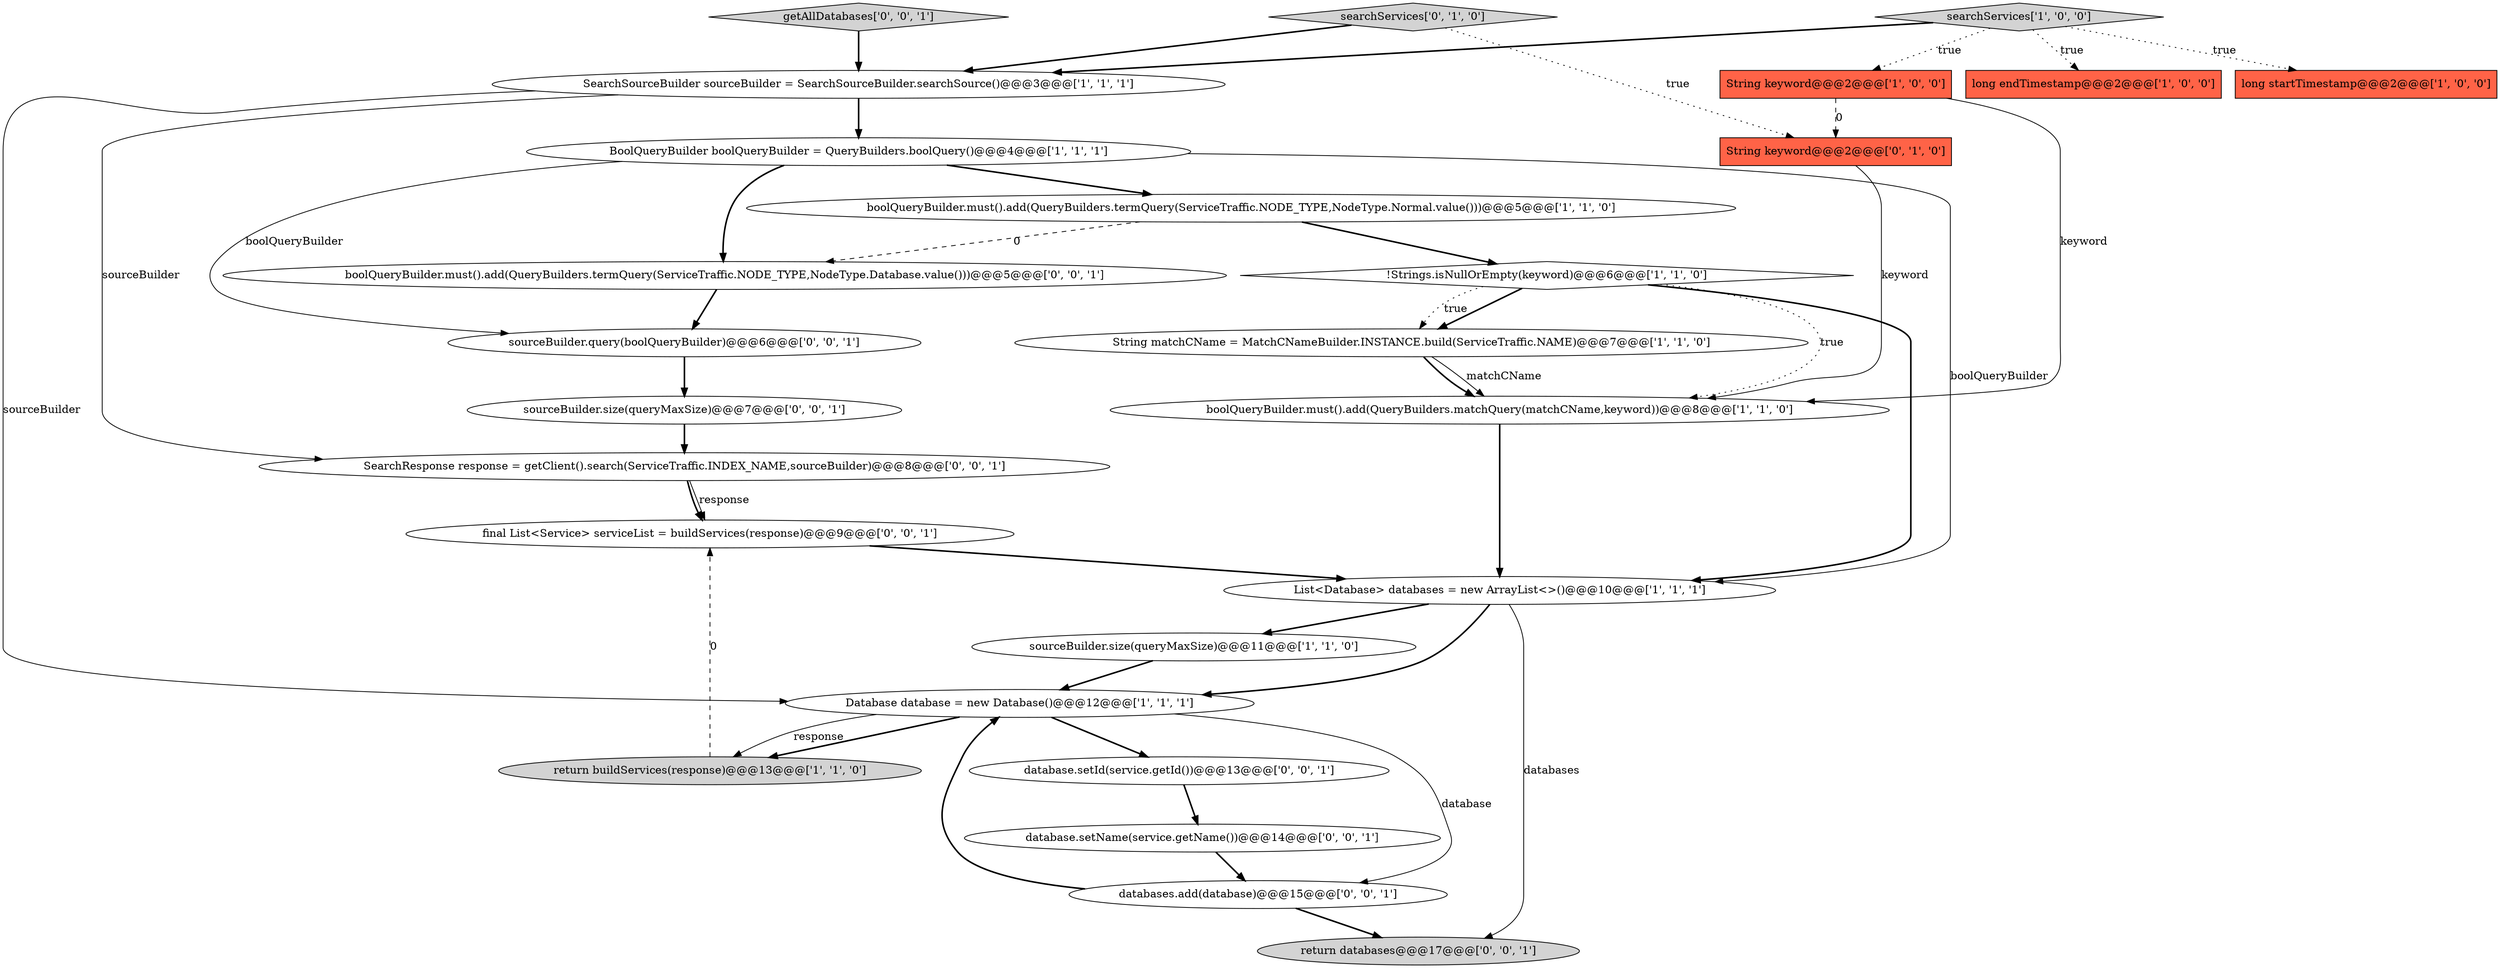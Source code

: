 digraph {
3 [style = filled, label = "SearchSourceBuilder sourceBuilder = SearchSourceBuilder.searchSource()@@@3@@@['1', '1', '1']", fillcolor = white, shape = ellipse image = "AAA0AAABBB1BBB"];
18 [style = filled, label = "return databases@@@17@@@['0', '0', '1']", fillcolor = lightgray, shape = ellipse image = "AAA0AAABBB3BBB"];
9 [style = filled, label = "boolQueryBuilder.must().add(QueryBuilders.matchQuery(matchCName,keyword))@@@8@@@['1', '1', '0']", fillcolor = white, shape = ellipse image = "AAA0AAABBB1BBB"];
17 [style = filled, label = "database.setName(service.getName())@@@14@@@['0', '0', '1']", fillcolor = white, shape = ellipse image = "AAA0AAABBB3BBB"];
10 [style = filled, label = "searchServices['1', '0', '0']", fillcolor = lightgray, shape = diamond image = "AAA0AAABBB1BBB"];
19 [style = filled, label = "sourceBuilder.size(queryMaxSize)@@@7@@@['0', '0', '1']", fillcolor = white, shape = ellipse image = "AAA0AAABBB3BBB"];
14 [style = filled, label = "searchServices['0', '1', '0']", fillcolor = lightgray, shape = diamond image = "AAA0AAABBB2BBB"];
12 [style = filled, label = "String keyword@@@2@@@['1', '0', '0']", fillcolor = tomato, shape = box image = "AAA1AAABBB1BBB"];
21 [style = filled, label = "getAllDatabases['0', '0', '1']", fillcolor = lightgray, shape = diamond image = "AAA0AAABBB3BBB"];
24 [style = filled, label = "sourceBuilder.query(boolQueryBuilder)@@@6@@@['0', '0', '1']", fillcolor = white, shape = ellipse image = "AAA0AAABBB3BBB"];
11 [style = filled, label = "sourceBuilder.size(queryMaxSize)@@@11@@@['1', '1', '0']", fillcolor = white, shape = ellipse image = "AAA0AAABBB1BBB"];
6 [style = filled, label = "return buildServices(response)@@@13@@@['1', '1', '0']", fillcolor = lightgray, shape = ellipse image = "AAA0AAABBB1BBB"];
0 [style = filled, label = "BoolQueryBuilder boolQueryBuilder = QueryBuilders.boolQuery()@@@4@@@['1', '1', '1']", fillcolor = white, shape = ellipse image = "AAA0AAABBB1BBB"];
4 [style = filled, label = "List<Database> databases = new ArrayList<>()@@@10@@@['1', '1', '1']", fillcolor = white, shape = ellipse image = "AAA0AAABBB1BBB"];
1 [style = filled, label = "!Strings.isNullOrEmpty(keyword)@@@6@@@['1', '1', '0']", fillcolor = white, shape = diamond image = "AAA0AAABBB1BBB"];
20 [style = filled, label = "boolQueryBuilder.must().add(QueryBuilders.termQuery(ServiceTraffic.NODE_TYPE,NodeType.Database.value()))@@@5@@@['0', '0', '1']", fillcolor = white, shape = ellipse image = "AAA0AAABBB3BBB"];
2 [style = filled, label = "long endTimestamp@@@2@@@['1', '0', '0']", fillcolor = tomato, shape = box image = "AAA0AAABBB1BBB"];
22 [style = filled, label = "SearchResponse response = getClient().search(ServiceTraffic.INDEX_NAME,sourceBuilder)@@@8@@@['0', '0', '1']", fillcolor = white, shape = ellipse image = "AAA0AAABBB3BBB"];
13 [style = filled, label = "boolQueryBuilder.must().add(QueryBuilders.termQuery(ServiceTraffic.NODE_TYPE,NodeType.Normal.value()))@@@5@@@['1', '1', '0']", fillcolor = white, shape = ellipse image = "AAA0AAABBB1BBB"];
16 [style = filled, label = "database.setId(service.getId())@@@13@@@['0', '0', '1']", fillcolor = white, shape = ellipse image = "AAA0AAABBB3BBB"];
23 [style = filled, label = "final List<Service> serviceList = buildServices(response)@@@9@@@['0', '0', '1']", fillcolor = white, shape = ellipse image = "AAA0AAABBB3BBB"];
7 [style = filled, label = "long startTimestamp@@@2@@@['1', '0', '0']", fillcolor = tomato, shape = box image = "AAA0AAABBB1BBB"];
15 [style = filled, label = "String keyword@@@2@@@['0', '1', '0']", fillcolor = tomato, shape = box image = "AAA1AAABBB2BBB"];
25 [style = filled, label = "databases.add(database)@@@15@@@['0', '0', '1']", fillcolor = white, shape = ellipse image = "AAA0AAABBB3BBB"];
5 [style = filled, label = "String matchCName = MatchCNameBuilder.INSTANCE.build(ServiceTraffic.NAME)@@@7@@@['1', '1', '0']", fillcolor = white, shape = ellipse image = "AAA0AAABBB1BBB"];
8 [style = filled, label = "Database database = new Database()@@@12@@@['1', '1', '1']", fillcolor = white, shape = ellipse image = "AAA0AAABBB1BBB"];
1->5 [style = bold, label=""];
14->3 [style = bold, label=""];
8->25 [style = solid, label="database"];
8->16 [style = bold, label=""];
17->25 [style = bold, label=""];
1->4 [style = bold, label=""];
10->12 [style = dotted, label="true"];
24->19 [style = bold, label=""];
0->13 [style = bold, label=""];
5->9 [style = bold, label=""];
12->9 [style = solid, label="keyword"];
13->20 [style = dashed, label="0"];
9->4 [style = bold, label=""];
3->22 [style = solid, label="sourceBuilder"];
25->18 [style = bold, label=""];
4->18 [style = solid, label="databases"];
23->4 [style = bold, label=""];
10->3 [style = bold, label=""];
8->6 [style = bold, label=""];
3->8 [style = solid, label="sourceBuilder"];
16->17 [style = bold, label=""];
22->23 [style = bold, label=""];
13->1 [style = bold, label=""];
3->0 [style = bold, label=""];
14->15 [style = dotted, label="true"];
5->9 [style = solid, label="matchCName"];
0->4 [style = solid, label="boolQueryBuilder"];
10->2 [style = dotted, label="true"];
1->9 [style = dotted, label="true"];
12->15 [style = dashed, label="0"];
11->8 [style = bold, label=""];
4->8 [style = bold, label=""];
0->24 [style = solid, label="boolQueryBuilder"];
0->20 [style = bold, label=""];
25->8 [style = bold, label=""];
10->7 [style = dotted, label="true"];
22->23 [style = solid, label="response"];
8->6 [style = solid, label="response"];
15->9 [style = solid, label="keyword"];
4->11 [style = bold, label=""];
20->24 [style = bold, label=""];
19->22 [style = bold, label=""];
1->5 [style = dotted, label="true"];
6->23 [style = dashed, label="0"];
21->3 [style = bold, label=""];
}
